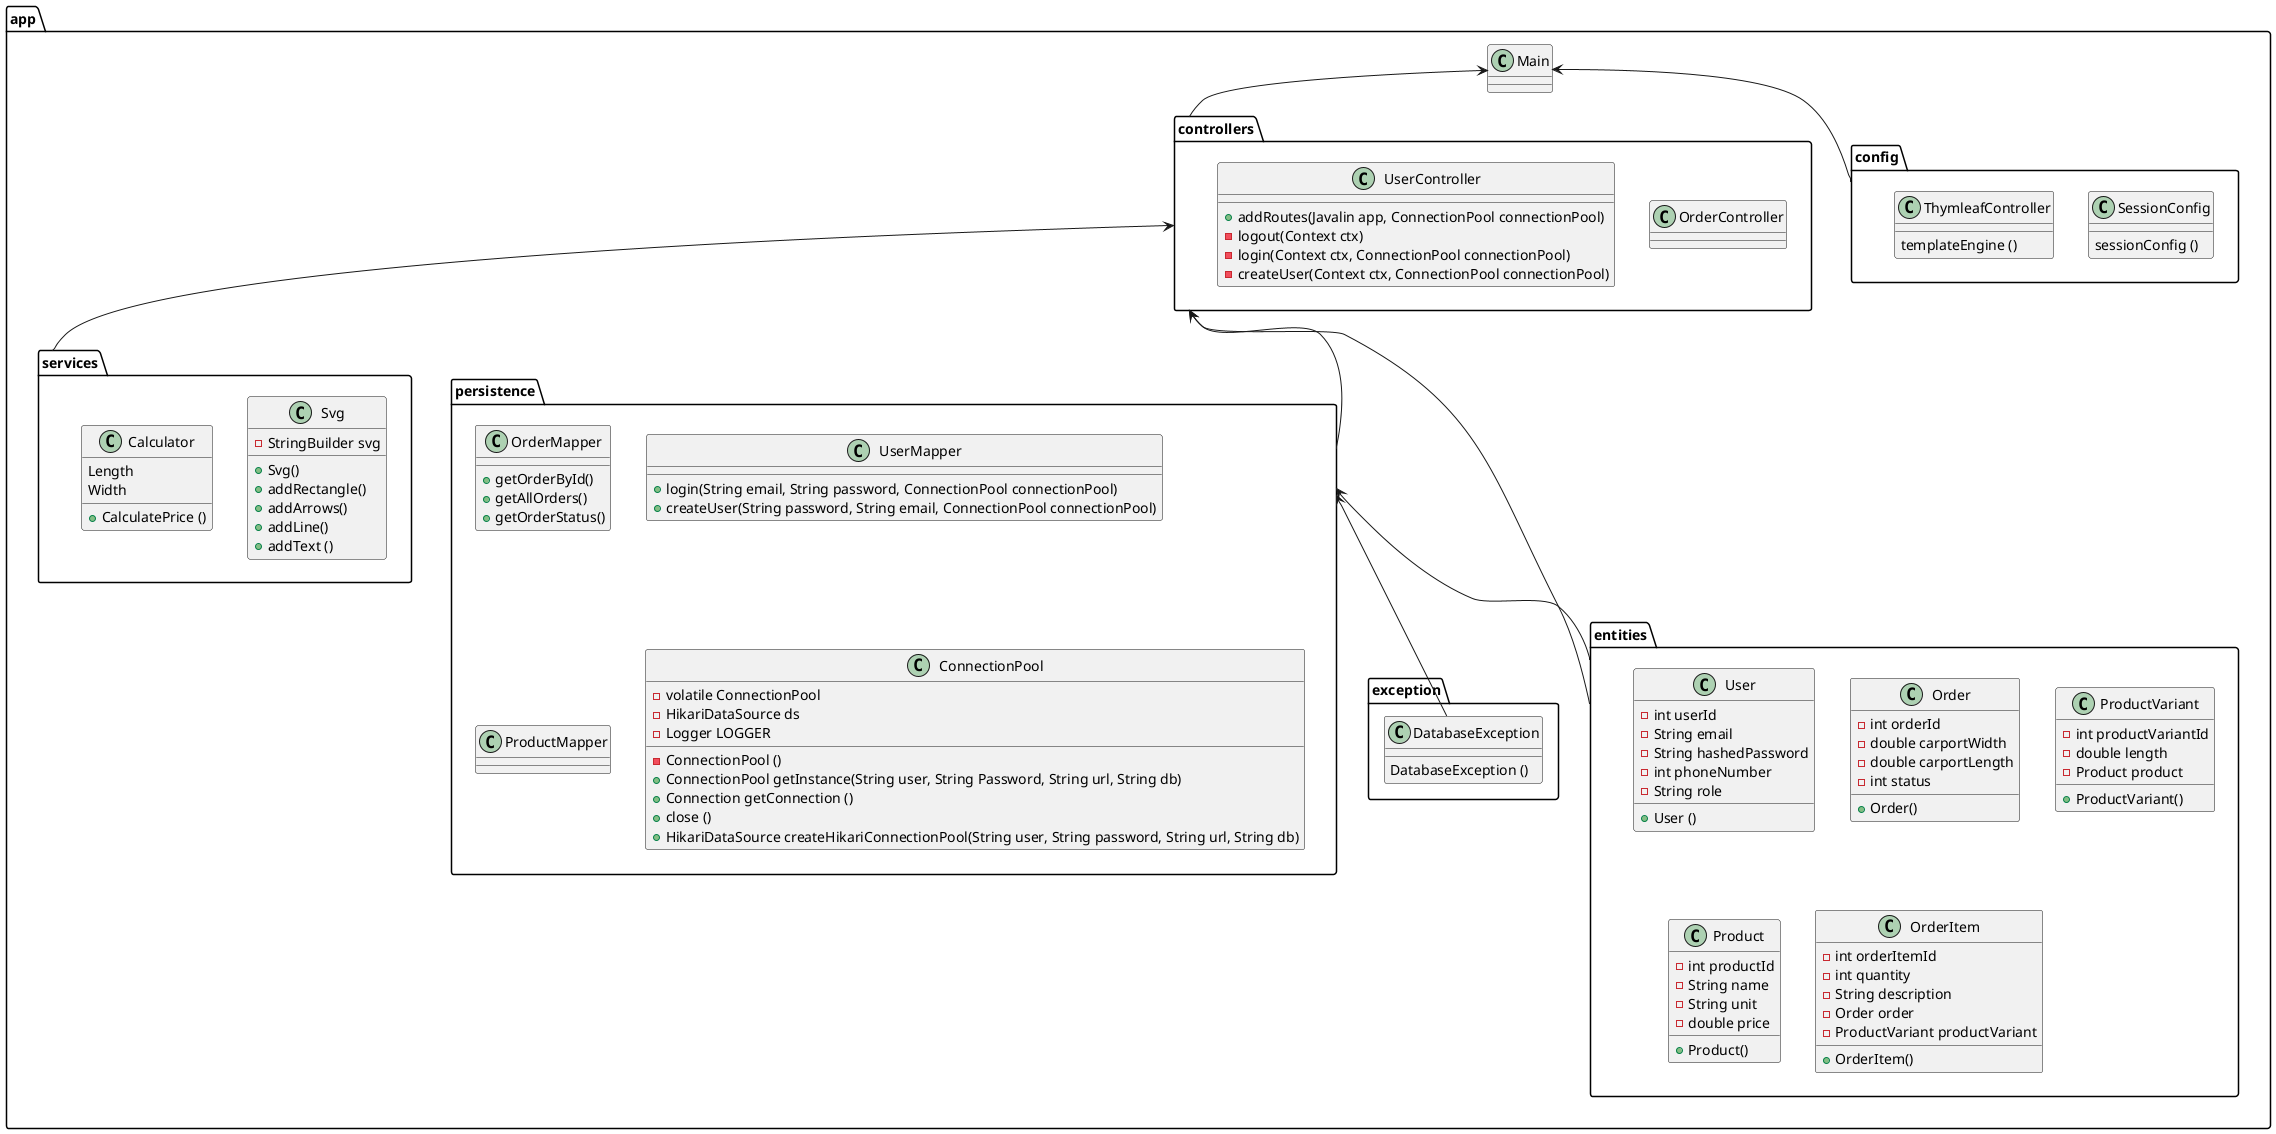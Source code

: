 @startuml
'https://plantuml.com/class-diagram
'Klasse diagram'
package app {
class Main {}

package controllers {
class OrderController {

}
class UserController{
+ addRoutes(Javalin app, ConnectionPool connectionPool)
- logout(Context ctx)
- login(Context ctx, ConnectionPool connectionPool)
- createUser(Context ctx, ConnectionPool connectionPool)
    }
}

package services{
class Svg{
- StringBuilder svg
+ Svg()
+ addRectangle()
+ addArrows()
+ addLine()
+ addText ()
    }

class Calculator {
Length
Width
+ CalculatePrice ()
    }
}

package persistence{
class OrderMapper {
+ getOrderById()
+ getAllOrders()
+ getOrderStatus()

    }
class UserMapper {
+ login(String email, String password, ConnectionPool connectionPool)
+ createUser(String password, String email, ConnectionPool connectionPool)

}

class ProductMapper{
}

class ConnectionPool {
- volatile ConnectionPool
- HikariDataSource ds
- Logger LOGGER
- ConnectionPool ()
+ ConnectionPool getInstance(String user, String Password, String url, String db)
+ Connection getConnection ()
+ close ()
+ HikariDataSource createHikariConnectionPool(String user, String password, String url, String db)
    }
}

package entities {
class User {
- int userId
- String email
- String hashedPassword
- int phoneNumber
- String role
+ User ()
    }
class Order {
- int orderId
- double carportWidth
- double carportLength
- int status
+ Order()
    }
class ProductVariant {
- int productVariantId
- double length
- Product product
+ ProductVariant()
    }
class Product {
- int productId
- String name
- String unit
- double price
+ Product()
    }
class OrderItem {
- int orderItemId
- int quantity
- String description
- Order order
- ProductVariant productVariant
+ OrderItem()
    }
}


package config {
class SessionConfig {
sessionConfig ()
    }
class ThymleafController {
templateEngine ()
    }
}

package exception{
class DatabaseException {
DatabaseException ()
    }
}
}

'Pile'

persistence <-- DatabaseException
Main <-- config
Main <-- controllers
controllers <-- persistence
persistence <-- entities
controllers <-- services
controllers <-- entities

@enduml